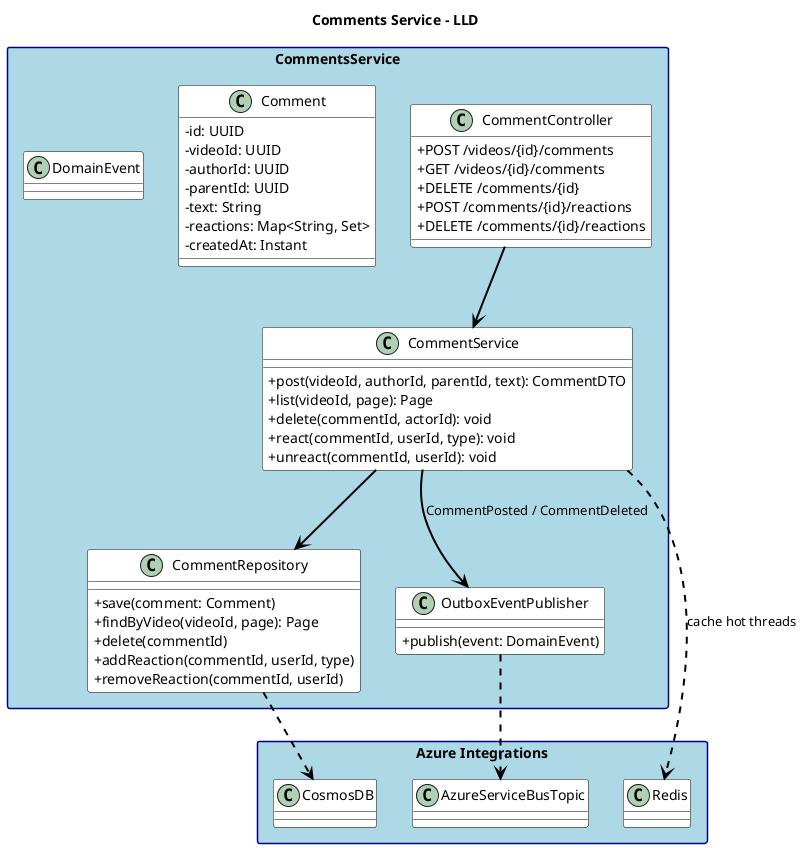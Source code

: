 @startuml
title Comments Service - LLD

skinparam shadowing false
skinparam packageStyle rectangle
skinparam classAttributeIconSize 0
skinparam fontName "Helvetica"
skinparam titleFontName "Helvetica"
skinparam legendFontName "Helvetica"
skinparam noteFontName "Helvetica"
skinparam backgroundColor white
skinparam packageBackgroundColor lightblue
skinparam packageBorderColor darkblue
skinparam classBackgroundColor white
skinparam classBorderColor black
skinparam interfaceBackgroundColor lightgreen
skinparam interfaceBorderColor black
skinparam enumBackgroundColor lightyellow
skinparam enumBorderColor black
skinparam arrowColor black
skinparam arrowThickness 2


package "CommentsService" {
class CommentController {
+POST /videos/{id}/comments
+GET /videos/{id}/comments
+DELETE /comments/{id}
+POST /comments/{id}/reactions
+DELETE /comments/{id}/reactions
}

class CommentService {
+post(videoId, authorId, parentId, text): CommentDTO
+list(videoId, page): Page
+delete(commentId, actorId): void
+react(commentId, userId, type): void
+unreact(commentId, userId): void
}

class CommentRepository {
+save(comment: Comment)
+findByVideo(videoId, page): Page
+delete(commentId)
+addReaction(commentId, userId, type)
+removeReaction(commentId, userId)
}

class Comment {
-id: UUID
-videoId: UUID
-authorId: UUID
-parentId: UUID
-text: String
-reactions: Map<String, Set>
-createdAt: Instant
}

class OutboxEventPublisher {
+publish(event: DomainEvent)
}
class DomainEvent {}
}

package "Azure Integrations" {
class CosmosDB
class Redis
class AzureServiceBusTopic
}

CommentController --> CommentService
CommentService --> CommentRepository
CommentService --> OutboxEventPublisher : "CommentPosted / CommentDeleted"
CommentRepository ..> CosmosDB
CommentService ..> Redis : cache hot threads
OutboxEventPublisher ..> AzureServiceBusTopic

@enduml
